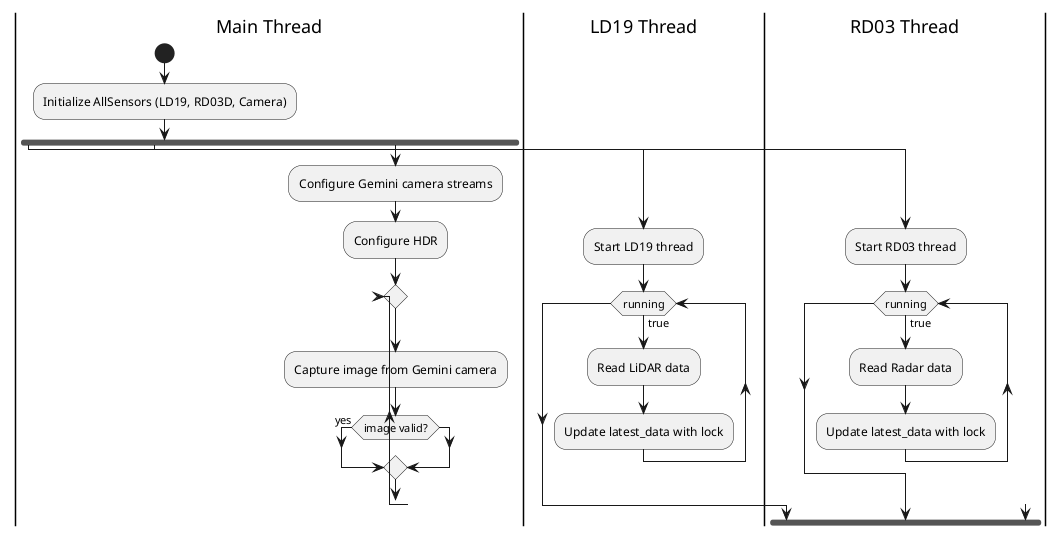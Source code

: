 @startuml
|Main Thread|
start
:Initialize AllSensors (LD19, RD03D, Camera);

fork
  |LD19 Thread|
  :Start LD19 thread;
  while (running) is (true)
    :Read LiDAR data;
    :Update latest_data with lock;
  endwhile
fork again
  |RD03 Thread|
  :Start RD03 thread;
  while (running) is (true)
    :Read Radar data;
    :Update latest_data with lock;
  endwhile
fork again
  |Main Thread|
  :Configure Gemini camera streams;
  :Configure HDR;
  repeat
    :Capture image from Gemini camera;
    if (image valid?) then (yes)
